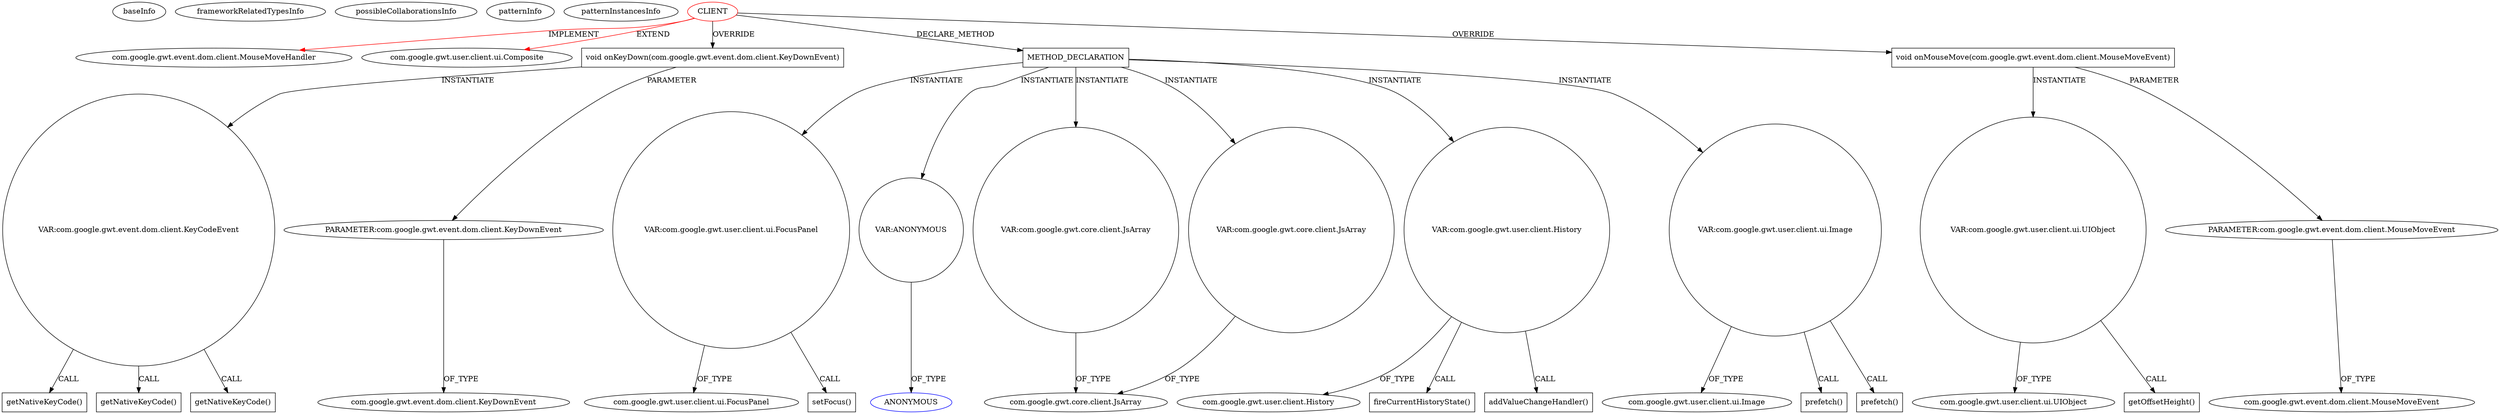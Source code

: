 digraph {
baseInfo[graphId=500,category="pattern",isAnonymous=false,possibleRelation=false]
frameworkRelatedTypesInfo[0="com.google.gwt.event.dom.client.MouseMoveHandler",1="com.google.gwt.user.client.ui.Composite"]
possibleCollaborationsInfo[]
patternInfo[frequency=2.0,patternRootClient=0]
patternInstancesInfo[0="vlapan-PhotoBank~/vlapan-PhotoBank/PhotoBank-master/src/com/vlapan/gwt/photobank/client/ui/PhotoBrowserSimple.java~PhotoBrowserSimple~4605",1="vlapan-PhotoBank~/vlapan-PhotoBank/PhotoBank-master/src/com/vlapan/gwt/photobank/client/ui/PhotoBrowser.java~PhotoBrowser~4600"]
2[label="com.google.gwt.event.dom.client.MouseMoveHandler",vertexType="FRAMEWORK_INTERFACE_TYPE",isFrameworkType=false]
0[label="CLIENT",vertexType="ROOT_CLIENT_CLASS_DECLARATION",isFrameworkType=false,color=red]
1[label="com.google.gwt.user.client.ui.Composite",vertexType="FRAMEWORK_CLASS_TYPE",isFrameworkType=false]
44[label="void onKeyDown(com.google.gwt.event.dom.client.KeyDownEvent)",vertexType="OVERRIDING_METHOD_DECLARATION",isFrameworkType=false,shape=box]
69[label="METHOD_DECLARATION",vertexType="CLIENT_METHOD_DECLARATION",isFrameworkType=false,shape=box]
70[label="VAR:com.google.gwt.user.client.ui.FocusPanel",vertexType="VARIABLE_EXPRESION",isFrameworkType=false,shape=circle]
103[label="VAR:ANONYMOUS",vertexType="VARIABLE_EXPRESION",isFrameworkType=false,shape=circle]
104[label="ANONYMOUS",vertexType="REFERENCE_ANONYMOUS_DECLARATION",isFrameworkType=false,color=blue]
94[label="VAR:com.google.gwt.core.client.JsArray",vertexType="VARIABLE_EXPRESION",isFrameworkType=false,shape=circle]
83[label="VAR:com.google.gwt.core.client.JsArray",vertexType="VARIABLE_EXPRESION",isFrameworkType=false,shape=circle]
47[label="VAR:com.google.gwt.event.dom.client.KeyCodeEvent",vertexType="VARIABLE_EXPRESION",isFrameworkType=false,shape=circle]
85[label="com.google.gwt.core.client.JsArray",vertexType="FRAMEWORK_CLASS_TYPE",isFrameworkType=false]
45[label="PARAMETER:com.google.gwt.event.dom.client.KeyDownEvent",vertexType="PARAMETER_DECLARATION",isFrameworkType=false]
46[label="com.google.gwt.event.dom.client.KeyDownEvent",vertexType="FRAMEWORK_CLASS_TYPE",isFrameworkType=false]
11[label="com.google.gwt.user.client.ui.FocusPanel",vertexType="FRAMEWORK_CLASS_TYPE",isFrameworkType=false]
71[label="setFocus()",vertexType="INSIDE_CALL",isFrameworkType=false,shape=box]
73[label="VAR:com.google.gwt.user.client.History",vertexType="VARIABLE_EXPRESION",isFrameworkType=false,shape=circle]
75[label="com.google.gwt.user.client.History",vertexType="FRAMEWORK_CLASS_TYPE",isFrameworkType=false]
98[label="fireCurrentHistoryState()",vertexType="INSIDE_CALL",isFrameworkType=false,shape=box]
74[label="addValueChangeHandler()",vertexType="INSIDE_CALL",isFrameworkType=false,shape=box]
28[label="void onMouseMove(com.google.gwt.event.dom.client.MouseMoveEvent)",vertexType="OVERRIDING_METHOD_DECLARATION",isFrameworkType=false,shape=box]
36[label="VAR:com.google.gwt.user.client.ui.UIObject",vertexType="VARIABLE_EXPRESION",isFrameworkType=false,shape=circle]
38[label="com.google.gwt.user.client.ui.UIObject",vertexType="FRAMEWORK_CLASS_TYPE",isFrameworkType=false]
29[label="PARAMETER:com.google.gwt.event.dom.client.MouseMoveEvent",vertexType="PARAMETER_DECLARATION",isFrameworkType=false]
30[label="com.google.gwt.event.dom.client.MouseMoveEvent",vertexType="FRAMEWORK_CLASS_TYPE",isFrameworkType=false]
37[label="getOffsetHeight()",vertexType="INSIDE_CALL",isFrameworkType=false,shape=box]
80[label="VAR:com.google.gwt.user.client.ui.Image",vertexType="VARIABLE_EXPRESION",isFrameworkType=false,shape=circle]
82[label="com.google.gwt.user.client.ui.Image",vertexType="FRAMEWORK_CLASS_TYPE",isFrameworkType=false]
90[label="prefetch()",vertexType="INSIDE_CALL",isFrameworkType=false,shape=box]
81[label="prefetch()",vertexType="INSIDE_CALL",isFrameworkType=false,shape=box]
67[label="getNativeKeyCode()",vertexType="INSIDE_CALL",isFrameworkType=false,shape=box]
65[label="getNativeKeyCode()",vertexType="INSIDE_CALL",isFrameworkType=false,shape=box]
53[label="getNativeKeyCode()",vertexType="INSIDE_CALL",isFrameworkType=false,shape=box]
73->75[label="OF_TYPE"]
70->71[label="CALL"]
73->74[label="CALL"]
0->2[label="IMPLEMENT",color=red]
69->83[label="INSTANTIATE"]
47->67[label="CALL"]
80->81[label="CALL"]
80->90[label="CALL"]
94->85[label="OF_TYPE"]
47->65[label="CALL"]
70->11[label="OF_TYPE"]
29->30[label="OF_TYPE"]
36->37[label="CALL"]
44->45[label="PARAMETER"]
28->29[label="PARAMETER"]
28->36[label="INSTANTIATE"]
0->28[label="OVERRIDE"]
69->94[label="INSTANTIATE"]
0->69[label="DECLARE_METHOD"]
0->1[label="EXTEND",color=red]
44->47[label="INSTANTIATE"]
69->70[label="INSTANTIATE"]
69->80[label="INSTANTIATE"]
83->85[label="OF_TYPE"]
47->53[label="CALL"]
45->46[label="OF_TYPE"]
73->98[label="CALL"]
69->103[label="INSTANTIATE"]
0->44[label="OVERRIDE"]
103->104[label="OF_TYPE"]
36->38[label="OF_TYPE"]
69->73[label="INSTANTIATE"]
80->82[label="OF_TYPE"]
}
